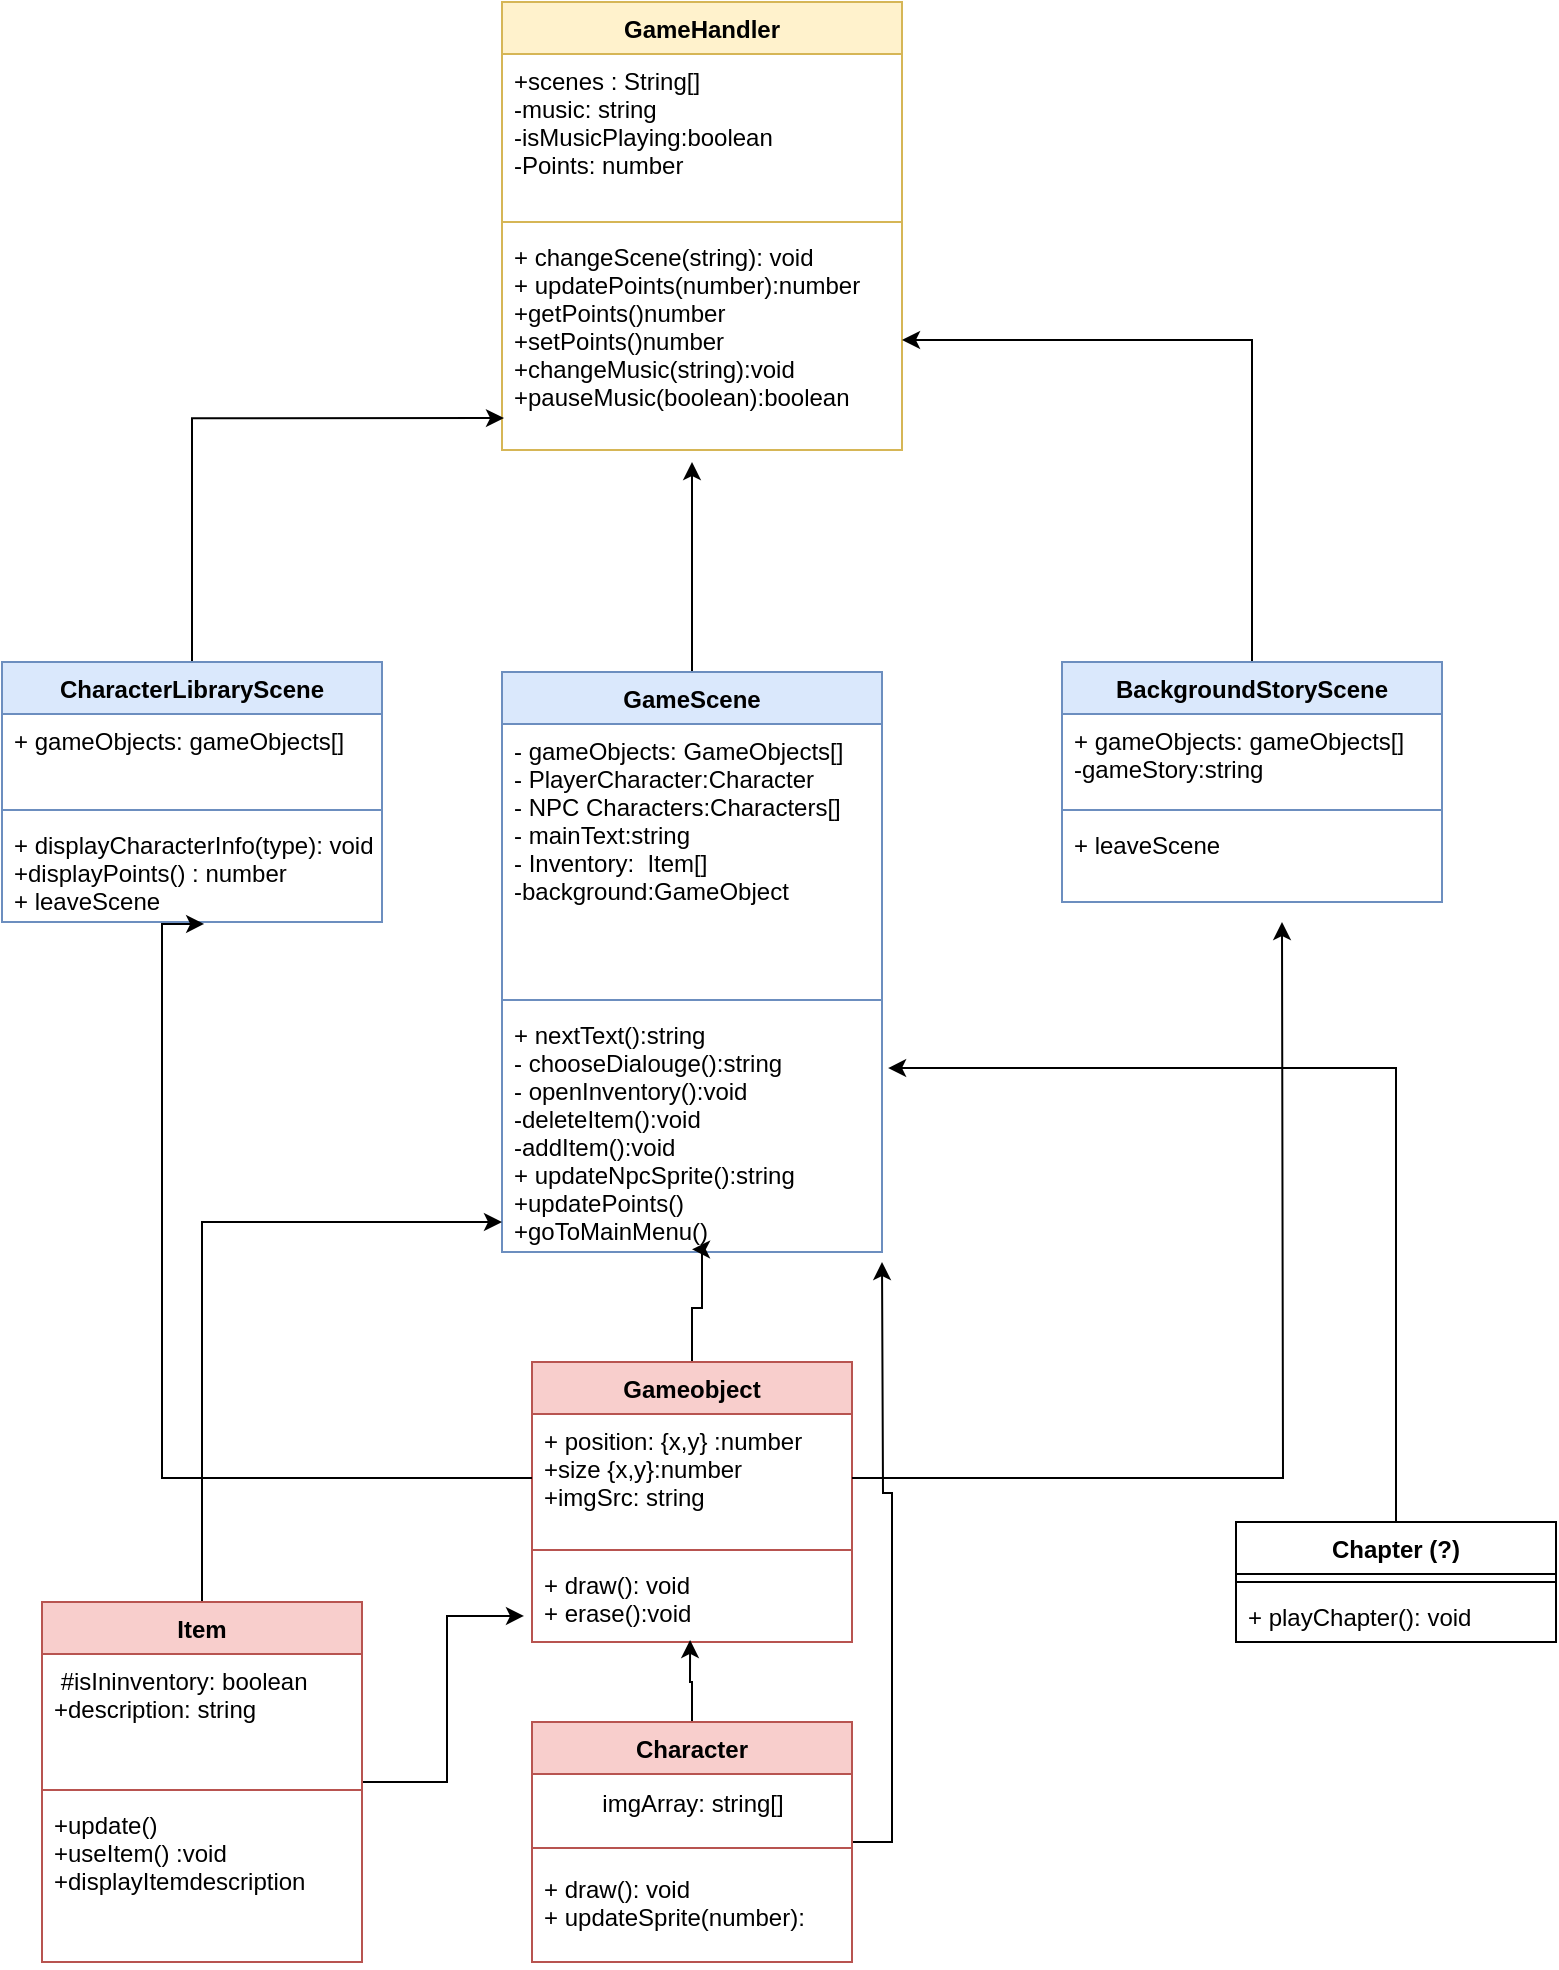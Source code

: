 <mxfile version="20.8.22" type="github">
  <diagram id="C5RBs43oDa-KdzZeNtuy" name="Page-1">
    <mxGraphModel dx="1416" dy="737" grid="1" gridSize="10" guides="1" tooltips="1" connect="1" arrows="1" fold="1" page="1" pageScale="1" pageWidth="827" pageHeight="1169" math="0" shadow="0">
      <root>
        <mxCell id="WIyWlLk6GJQsqaUBKTNV-0" />
        <mxCell id="WIyWlLk6GJQsqaUBKTNV-1" parent="WIyWlLk6GJQsqaUBKTNV-0" />
        <mxCell id="5QXx9KnSOv_lX45IcKp0-0" value="GameHandler" style="swimlane;fontStyle=1;align=center;verticalAlign=top;childLayout=stackLayout;horizontal=1;startSize=26;horizontalStack=0;resizeParent=1;resizeParentMax=0;resizeLast=0;collapsible=1;marginBottom=0;fillColor=#fff2cc;strokeColor=#d6b656;" parent="WIyWlLk6GJQsqaUBKTNV-1" vertex="1">
          <mxGeometry x="300" y="70" width="200" height="224" as="geometry" />
        </mxCell>
        <mxCell id="5QXx9KnSOv_lX45IcKp0-1" value="+scenes : String[]&#xa;-music: string&#xa;-isMusicPlaying:boolean&#xa;-Points: number&#xa;&#xa;&#xa;" style="text;strokeColor=none;fillColor=none;align=left;verticalAlign=top;spacingLeft=4;spacingRight=4;overflow=hidden;rotatable=0;points=[[0,0.5],[1,0.5]];portConstraint=eastwest;" parent="5QXx9KnSOv_lX45IcKp0-0" vertex="1">
          <mxGeometry y="26" width="200" height="80" as="geometry" />
        </mxCell>
        <mxCell id="5QXx9KnSOv_lX45IcKp0-2" value="" style="line;strokeWidth=1;fillColor=none;align=left;verticalAlign=middle;spacingTop=-1;spacingLeft=3;spacingRight=3;rotatable=0;labelPosition=right;points=[];portConstraint=eastwest;strokeColor=inherit;" parent="5QXx9KnSOv_lX45IcKp0-0" vertex="1">
          <mxGeometry y="106" width="200" height="8" as="geometry" />
        </mxCell>
        <mxCell id="5QXx9KnSOv_lX45IcKp0-3" value="+ changeScene(string): void&#xa;+ updatePoints(number):number&#xa;+getPoints()number&#xa;+setPoints()number&#xa;+changeMusic(string):void&#xa;+pauseMusic(boolean):boolean&#xa;&#xa;&#xa;&#xa;" style="text;strokeColor=none;fillColor=none;align=left;verticalAlign=top;spacingLeft=4;spacingRight=4;overflow=hidden;rotatable=0;points=[[0,0.5],[1,0.5]];portConstraint=eastwest;" parent="5QXx9KnSOv_lX45IcKp0-0" vertex="1">
          <mxGeometry y="114" width="200" height="110" as="geometry" />
        </mxCell>
        <mxCell id="yb0JRtehQJEaAhHGL9CP-13" style="edgeStyle=orthogonalEdgeStyle;rounded=0;orthogonalLoop=1;jettySize=auto;html=1;entryX=0.005;entryY=0.855;entryDx=0;entryDy=0;entryPerimeter=0;" edge="1" parent="WIyWlLk6GJQsqaUBKTNV-1" source="yb0JRtehQJEaAhHGL9CP-1" target="5QXx9KnSOv_lX45IcKp0-3">
          <mxGeometry relative="1" as="geometry" />
        </mxCell>
        <mxCell id="yb0JRtehQJEaAhHGL9CP-1" value="CharacterLibraryScene" style="swimlane;fontStyle=1;align=center;verticalAlign=top;childLayout=stackLayout;horizontal=1;startSize=26;horizontalStack=0;resizeParent=1;resizeParentMax=0;resizeLast=0;collapsible=1;marginBottom=0;fillColor=#dae8fc;strokeColor=#6c8ebf;" vertex="1" parent="WIyWlLk6GJQsqaUBKTNV-1">
          <mxGeometry x="50" y="400" width="190" height="130" as="geometry">
            <mxRectangle x="50" y="400" width="140" height="30" as="alternateBounds" />
          </mxGeometry>
        </mxCell>
        <mxCell id="yb0JRtehQJEaAhHGL9CP-2" value="+ gameObjects: gameObjects[]&#xa;" style="text;strokeColor=none;fillColor=none;align=left;verticalAlign=top;spacingLeft=4;spacingRight=4;overflow=hidden;rotatable=0;points=[[0,0.5],[1,0.5]];portConstraint=eastwest;" vertex="1" parent="yb0JRtehQJEaAhHGL9CP-1">
          <mxGeometry y="26" width="190" height="44" as="geometry" />
        </mxCell>
        <mxCell id="yb0JRtehQJEaAhHGL9CP-3" value="" style="line;strokeWidth=1;fillColor=none;align=left;verticalAlign=middle;spacingTop=-1;spacingLeft=3;spacingRight=3;rotatable=0;labelPosition=right;points=[];portConstraint=eastwest;strokeColor=inherit;" vertex="1" parent="yb0JRtehQJEaAhHGL9CP-1">
          <mxGeometry y="70" width="190" height="8" as="geometry" />
        </mxCell>
        <mxCell id="yb0JRtehQJEaAhHGL9CP-4" value="+ displayCharacterInfo(type): void&#xa;+displayPoints() : number&#xa;+ leaveScene&#xa;&#xa;" style="text;strokeColor=none;fillColor=none;align=left;verticalAlign=top;spacingLeft=4;spacingRight=4;overflow=hidden;rotatable=0;points=[[0,0.5],[1,0.5]];portConstraint=eastwest;" vertex="1" parent="yb0JRtehQJEaAhHGL9CP-1">
          <mxGeometry y="78" width="190" height="52" as="geometry" />
        </mxCell>
        <mxCell id="yb0JRtehQJEaAhHGL9CP-12" style="edgeStyle=orthogonalEdgeStyle;rounded=0;orthogonalLoop=1;jettySize=auto;html=1;" edge="1" parent="WIyWlLk6GJQsqaUBKTNV-1" source="yb0JRtehQJEaAhHGL9CP-7" target="5QXx9KnSOv_lX45IcKp0-3">
          <mxGeometry relative="1" as="geometry">
            <mxPoint x="385" y="310" as="targetPoint" />
            <Array as="points">
              <mxPoint x="675" y="239" />
            </Array>
          </mxGeometry>
        </mxCell>
        <mxCell id="yb0JRtehQJEaAhHGL9CP-7" value="BackgroundStoryScene" style="swimlane;fontStyle=1;align=center;verticalAlign=top;childLayout=stackLayout;horizontal=1;startSize=26;horizontalStack=0;resizeParent=1;resizeParentMax=0;resizeLast=0;collapsible=1;marginBottom=0;fillColor=#dae8fc;strokeColor=#6c8ebf;" vertex="1" parent="WIyWlLk6GJQsqaUBKTNV-1">
          <mxGeometry x="580" y="400" width="190" height="120" as="geometry">
            <mxRectangle x="50" y="400" width="140" height="30" as="alternateBounds" />
          </mxGeometry>
        </mxCell>
        <mxCell id="yb0JRtehQJEaAhHGL9CP-8" value="+ gameObjects: gameObjects[]&#xa;-gameStory:string&#xa;&#xa;" style="text;strokeColor=none;fillColor=none;align=left;verticalAlign=top;spacingLeft=4;spacingRight=4;overflow=hidden;rotatable=0;points=[[0,0.5],[1,0.5]];portConstraint=eastwest;" vertex="1" parent="yb0JRtehQJEaAhHGL9CP-7">
          <mxGeometry y="26" width="190" height="44" as="geometry" />
        </mxCell>
        <mxCell id="yb0JRtehQJEaAhHGL9CP-9" value="" style="line;strokeWidth=1;fillColor=none;align=left;verticalAlign=middle;spacingTop=-1;spacingLeft=3;spacingRight=3;rotatable=0;labelPosition=right;points=[];portConstraint=eastwest;strokeColor=inherit;" vertex="1" parent="yb0JRtehQJEaAhHGL9CP-7">
          <mxGeometry y="70" width="190" height="8" as="geometry" />
        </mxCell>
        <mxCell id="yb0JRtehQJEaAhHGL9CP-10" value="+ leaveScene&#xa;" style="text;strokeColor=none;fillColor=none;align=left;verticalAlign=top;spacingLeft=4;spacingRight=4;overflow=hidden;rotatable=0;points=[[0,0.5],[1,0.5]];portConstraint=eastwest;" vertex="1" parent="yb0JRtehQJEaAhHGL9CP-7">
          <mxGeometry y="78" width="190" height="42" as="geometry" />
        </mxCell>
        <mxCell id="yb0JRtehQJEaAhHGL9CP-22" style="edgeStyle=orthogonalEdgeStyle;rounded=0;orthogonalLoop=1;jettySize=auto;html=1;" edge="1" parent="WIyWlLk6GJQsqaUBKTNV-1" source="yb0JRtehQJEaAhHGL9CP-14">
          <mxGeometry relative="1" as="geometry">
            <mxPoint x="395" y="300" as="targetPoint" />
          </mxGeometry>
        </mxCell>
        <mxCell id="yb0JRtehQJEaAhHGL9CP-14" value="GameScene" style="swimlane;fontStyle=1;align=center;verticalAlign=top;childLayout=stackLayout;horizontal=1;startSize=26;horizontalStack=0;resizeParent=1;resizeParentMax=0;resizeLast=0;collapsible=1;marginBottom=0;fillColor=#dae8fc;strokeColor=#6c8ebf;" vertex="1" parent="WIyWlLk6GJQsqaUBKTNV-1">
          <mxGeometry x="300" y="405" width="190" height="290" as="geometry">
            <mxRectangle x="50" y="400" width="140" height="30" as="alternateBounds" />
          </mxGeometry>
        </mxCell>
        <mxCell id="yb0JRtehQJEaAhHGL9CP-15" value="- gameObjects: GameObjects[]&#xa;- PlayerCharacter:Character&#xa;- NPC Characters:Characters[]&#xa;- mainText:string&#xa;- Inventory:  Item[]&#xa;-background:GameObject&#xa;&#xa;&#xa;&#xa;" style="text;strokeColor=none;fillColor=none;align=left;verticalAlign=top;spacingLeft=4;spacingRight=4;overflow=hidden;rotatable=0;points=[[0,0.5],[1,0.5]];portConstraint=eastwest;" vertex="1" parent="yb0JRtehQJEaAhHGL9CP-14">
          <mxGeometry y="26" width="190" height="134" as="geometry" />
        </mxCell>
        <mxCell id="yb0JRtehQJEaAhHGL9CP-16" value="" style="line;strokeWidth=1;fillColor=none;align=left;verticalAlign=middle;spacingTop=-1;spacingLeft=3;spacingRight=3;rotatable=0;labelPosition=right;points=[];portConstraint=eastwest;strokeColor=inherit;" vertex="1" parent="yb0JRtehQJEaAhHGL9CP-14">
          <mxGeometry y="160" width="190" height="8" as="geometry" />
        </mxCell>
        <mxCell id="yb0JRtehQJEaAhHGL9CP-17" value="+ nextText():string&#xa;- chooseDialouge():string&#xa;- openInventory():void&#xa;-deleteItem():void&#xa;-addItem():void&#xa;+ updateNpcSprite():string&#xa;+updatePoints()&#xa;+goToMainMenu()&#xa;&#xa;" style="text;strokeColor=none;fillColor=none;align=left;verticalAlign=top;spacingLeft=4;spacingRight=4;overflow=hidden;rotatable=0;points=[[0,0.5],[1,0.5]];portConstraint=eastwest;" vertex="1" parent="yb0JRtehQJEaAhHGL9CP-14">
          <mxGeometry y="168" width="190" height="122" as="geometry" />
        </mxCell>
        <mxCell id="yb0JRtehQJEaAhHGL9CP-23" style="edgeStyle=orthogonalEdgeStyle;rounded=0;orthogonalLoop=1;jettySize=auto;html=1;entryX=0.5;entryY=0.989;entryDx=0;entryDy=0;entryPerimeter=0;" edge="1" parent="WIyWlLk6GJQsqaUBKTNV-1" source="yb0JRtehQJEaAhHGL9CP-18" target="yb0JRtehQJEaAhHGL9CP-17">
          <mxGeometry relative="1" as="geometry">
            <Array as="points">
              <mxPoint x="395" y="723" />
              <mxPoint x="400" y="723" />
              <mxPoint x="400" y="694" />
            </Array>
          </mxGeometry>
        </mxCell>
        <mxCell id="yb0JRtehQJEaAhHGL9CP-18" value="Gameobject" style="swimlane;fontStyle=1;align=center;verticalAlign=top;childLayout=stackLayout;horizontal=1;startSize=26;horizontalStack=0;resizeParent=1;resizeParentMax=0;resizeLast=0;collapsible=1;marginBottom=0;fillColor=#f8cecc;strokeColor=#b85450;" vertex="1" parent="WIyWlLk6GJQsqaUBKTNV-1">
          <mxGeometry x="315" y="750" width="160" height="140" as="geometry" />
        </mxCell>
        <mxCell id="yb0JRtehQJEaAhHGL9CP-25" style="edgeStyle=orthogonalEdgeStyle;rounded=0;orthogonalLoop=1;jettySize=auto;html=1;" edge="1" parent="yb0JRtehQJEaAhHGL9CP-18" source="yb0JRtehQJEaAhHGL9CP-19">
          <mxGeometry relative="1" as="geometry">
            <mxPoint x="375" y="-220" as="targetPoint" />
          </mxGeometry>
        </mxCell>
        <mxCell id="yb0JRtehQJEaAhHGL9CP-19" value="+ position: {x,y} :number&#xa;+size {x,y}:number&#xa;+imgSrc: string&#xa;" style="text;strokeColor=none;fillColor=none;align=left;verticalAlign=top;spacingLeft=4;spacingRight=4;overflow=hidden;rotatable=0;points=[[0,0.5],[1,0.5]];portConstraint=eastwest;" vertex="1" parent="yb0JRtehQJEaAhHGL9CP-18">
          <mxGeometry y="26" width="160" height="64" as="geometry" />
        </mxCell>
        <mxCell id="yb0JRtehQJEaAhHGL9CP-20" value="" style="line;strokeWidth=1;fillColor=none;align=left;verticalAlign=middle;spacingTop=-1;spacingLeft=3;spacingRight=3;rotatable=0;labelPosition=right;points=[];portConstraint=eastwest;strokeColor=inherit;" vertex="1" parent="yb0JRtehQJEaAhHGL9CP-18">
          <mxGeometry y="90" width="160" height="8" as="geometry" />
        </mxCell>
        <mxCell id="yb0JRtehQJEaAhHGL9CP-21" value="+ draw(): void&#xa;+ erase():void&#xa;&#xa;" style="text;strokeColor=none;fillColor=none;align=left;verticalAlign=top;spacingLeft=4;spacingRight=4;overflow=hidden;rotatable=0;points=[[0,0.5],[1,0.5]];portConstraint=eastwest;" vertex="1" parent="yb0JRtehQJEaAhHGL9CP-18">
          <mxGeometry y="98" width="160" height="42" as="geometry" />
        </mxCell>
        <mxCell id="yb0JRtehQJEaAhHGL9CP-37" style="edgeStyle=orthogonalEdgeStyle;rounded=0;orthogonalLoop=1;jettySize=auto;html=1;entryX=0.494;entryY=0.976;entryDx=0;entryDy=0;entryPerimeter=0;" edge="1" parent="WIyWlLk6GJQsqaUBKTNV-1" source="yb0JRtehQJEaAhHGL9CP-26" target="yb0JRtehQJEaAhHGL9CP-21">
          <mxGeometry relative="1" as="geometry" />
        </mxCell>
        <mxCell id="yb0JRtehQJEaAhHGL9CP-49" style="edgeStyle=orthogonalEdgeStyle;rounded=0;orthogonalLoop=1;jettySize=auto;html=1;" edge="1" parent="WIyWlLk6GJQsqaUBKTNV-1" source="yb0JRtehQJEaAhHGL9CP-26">
          <mxGeometry relative="1" as="geometry">
            <mxPoint x="490" y="700" as="targetPoint" />
          </mxGeometry>
        </mxCell>
        <mxCell id="yb0JRtehQJEaAhHGL9CP-26" value="Character" style="swimlane;fontStyle=1;align=center;verticalAlign=top;childLayout=stackLayout;horizontal=1;startSize=26;horizontalStack=0;resizeParent=1;resizeParentMax=0;resizeLast=0;collapsible=1;marginBottom=0;fillColor=#f8cecc;strokeColor=#b85450;" vertex="1" parent="WIyWlLk6GJQsqaUBKTNV-1">
          <mxGeometry x="315" y="930" width="160" height="120" as="geometry">
            <mxRectangle x="320" y="950" width="100" height="30" as="alternateBounds" />
          </mxGeometry>
        </mxCell>
        <mxCell id="yb0JRtehQJEaAhHGL9CP-35" value="imgArray: string[]" style="text;html=1;align=center;verticalAlign=middle;resizable=0;points=[];autosize=1;strokeColor=none;fillColor=none;" vertex="1" parent="yb0JRtehQJEaAhHGL9CP-26">
          <mxGeometry y="26" width="160" height="30" as="geometry" />
        </mxCell>
        <mxCell id="yb0JRtehQJEaAhHGL9CP-30" value="" style="line;strokeWidth=1;fillColor=none;align=left;verticalAlign=middle;spacingTop=-1;spacingLeft=3;spacingRight=3;rotatable=0;labelPosition=right;points=[];portConstraint=eastwest;strokeColor=inherit;" vertex="1" parent="yb0JRtehQJEaAhHGL9CP-26">
          <mxGeometry y="56" width="160" height="14" as="geometry" />
        </mxCell>
        <mxCell id="yb0JRtehQJEaAhHGL9CP-31" value="+ draw(): void&#xa;+ updateSprite(number):&#xa;" style="text;strokeColor=none;fillColor=none;align=left;verticalAlign=top;spacingLeft=4;spacingRight=4;overflow=hidden;rotatable=0;points=[[0,0.5],[1,0.5]];portConstraint=eastwest;" vertex="1" parent="yb0JRtehQJEaAhHGL9CP-26">
          <mxGeometry y="70" width="160" height="50" as="geometry" />
        </mxCell>
        <mxCell id="yb0JRtehQJEaAhHGL9CP-47" style="edgeStyle=orthogonalEdgeStyle;rounded=0;orthogonalLoop=1;jettySize=auto;html=1;entryX=-0.025;entryY=0.69;entryDx=0;entryDy=0;entryPerimeter=0;" edge="1" parent="WIyWlLk6GJQsqaUBKTNV-1" source="yb0JRtehQJEaAhHGL9CP-38" target="yb0JRtehQJEaAhHGL9CP-21">
          <mxGeometry relative="1" as="geometry" />
        </mxCell>
        <mxCell id="yb0JRtehQJEaAhHGL9CP-48" style="edgeStyle=orthogonalEdgeStyle;rounded=0;orthogonalLoop=1;jettySize=auto;html=1;" edge="1" parent="WIyWlLk6GJQsqaUBKTNV-1" source="yb0JRtehQJEaAhHGL9CP-38">
          <mxGeometry relative="1" as="geometry">
            <mxPoint x="300" y="680" as="targetPoint" />
            <Array as="points">
              <mxPoint x="150" y="680" />
              <mxPoint x="300" y="680" />
            </Array>
          </mxGeometry>
        </mxCell>
        <mxCell id="yb0JRtehQJEaAhHGL9CP-38" value="Item" style="swimlane;fontStyle=1;align=center;verticalAlign=top;childLayout=stackLayout;horizontal=1;startSize=26;horizontalStack=0;resizeParent=1;resizeParentMax=0;resizeLast=0;collapsible=1;marginBottom=0;fillColor=#f8cecc;strokeColor=#b85450;" vertex="1" parent="WIyWlLk6GJQsqaUBKTNV-1">
          <mxGeometry x="70" y="870" width="160" height="180" as="geometry" />
        </mxCell>
        <mxCell id="yb0JRtehQJEaAhHGL9CP-41" value=" #isIninventory: boolean&#xa;+description: string&#xa;" style="text;strokeColor=none;fillColor=none;align=left;verticalAlign=top;spacingLeft=4;spacingRight=4;overflow=hidden;rotatable=0;points=[[0,0.5],[1,0.5]];portConstraint=eastwest;" vertex="1" parent="yb0JRtehQJEaAhHGL9CP-38">
          <mxGeometry y="26" width="160" height="64" as="geometry" />
        </mxCell>
        <mxCell id="yb0JRtehQJEaAhHGL9CP-42" value="" style="line;strokeWidth=1;fillColor=none;align=left;verticalAlign=middle;spacingTop=-1;spacingLeft=3;spacingRight=3;rotatable=0;labelPosition=right;points=[];portConstraint=eastwest;strokeColor=inherit;" vertex="1" parent="yb0JRtehQJEaAhHGL9CP-38">
          <mxGeometry y="90" width="160" height="8" as="geometry" />
        </mxCell>
        <mxCell id="yb0JRtehQJEaAhHGL9CP-43" value="+update()&#xa;+useItem() :void&#xa;+displayItemdescription&#xa;" style="text;strokeColor=none;fillColor=none;align=left;verticalAlign=top;spacingLeft=4;spacingRight=4;overflow=hidden;rotatable=0;points=[[0,0.5],[1,0.5]];portConstraint=eastwest;" vertex="1" parent="yb0JRtehQJEaAhHGL9CP-38">
          <mxGeometry y="98" width="160" height="82" as="geometry" />
        </mxCell>
        <mxCell id="yb0JRtehQJEaAhHGL9CP-24" style="edgeStyle=orthogonalEdgeStyle;rounded=0;orthogonalLoop=1;jettySize=auto;html=1;entryX=0.532;entryY=1.019;entryDx=0;entryDy=0;entryPerimeter=0;" edge="1" parent="WIyWlLk6GJQsqaUBKTNV-1" source="yb0JRtehQJEaAhHGL9CP-19" target="yb0JRtehQJEaAhHGL9CP-4">
          <mxGeometry relative="1" as="geometry">
            <mxPoint x="150" y="600" as="targetPoint" />
            <Array as="points">
              <mxPoint x="130" y="808" />
              <mxPoint x="130" y="531" />
            </Array>
          </mxGeometry>
        </mxCell>
        <mxCell id="yb0JRtehQJEaAhHGL9CP-54" style="edgeStyle=orthogonalEdgeStyle;rounded=0;orthogonalLoop=1;jettySize=auto;html=1;entryX=1.016;entryY=0.246;entryDx=0;entryDy=0;entryPerimeter=0;" edge="1" parent="WIyWlLk6GJQsqaUBKTNV-1" source="yb0JRtehQJEaAhHGL9CP-50" target="yb0JRtehQJEaAhHGL9CP-17">
          <mxGeometry relative="1" as="geometry" />
        </mxCell>
        <mxCell id="yb0JRtehQJEaAhHGL9CP-50" value="Chapter (?)" style="swimlane;fontStyle=1;align=center;verticalAlign=top;childLayout=stackLayout;horizontal=1;startSize=26;horizontalStack=0;resizeParent=1;resizeParentMax=0;resizeLast=0;collapsible=1;marginBottom=0;" vertex="1" parent="WIyWlLk6GJQsqaUBKTNV-1">
          <mxGeometry x="667" y="830" width="160" height="60" as="geometry" />
        </mxCell>
        <mxCell id="yb0JRtehQJEaAhHGL9CP-52" value="" style="line;strokeWidth=1;fillColor=none;align=left;verticalAlign=middle;spacingTop=-1;spacingLeft=3;spacingRight=3;rotatable=0;labelPosition=right;points=[];portConstraint=eastwest;strokeColor=inherit;" vertex="1" parent="yb0JRtehQJEaAhHGL9CP-50">
          <mxGeometry y="26" width="160" height="8" as="geometry" />
        </mxCell>
        <mxCell id="yb0JRtehQJEaAhHGL9CP-53" value="+ playChapter(): void" style="text;strokeColor=none;fillColor=none;align=left;verticalAlign=top;spacingLeft=4;spacingRight=4;overflow=hidden;rotatable=0;points=[[0,0.5],[1,0.5]];portConstraint=eastwest;" vertex="1" parent="yb0JRtehQJEaAhHGL9CP-50">
          <mxGeometry y="34" width="160" height="26" as="geometry" />
        </mxCell>
      </root>
    </mxGraphModel>
  </diagram>
</mxfile>
